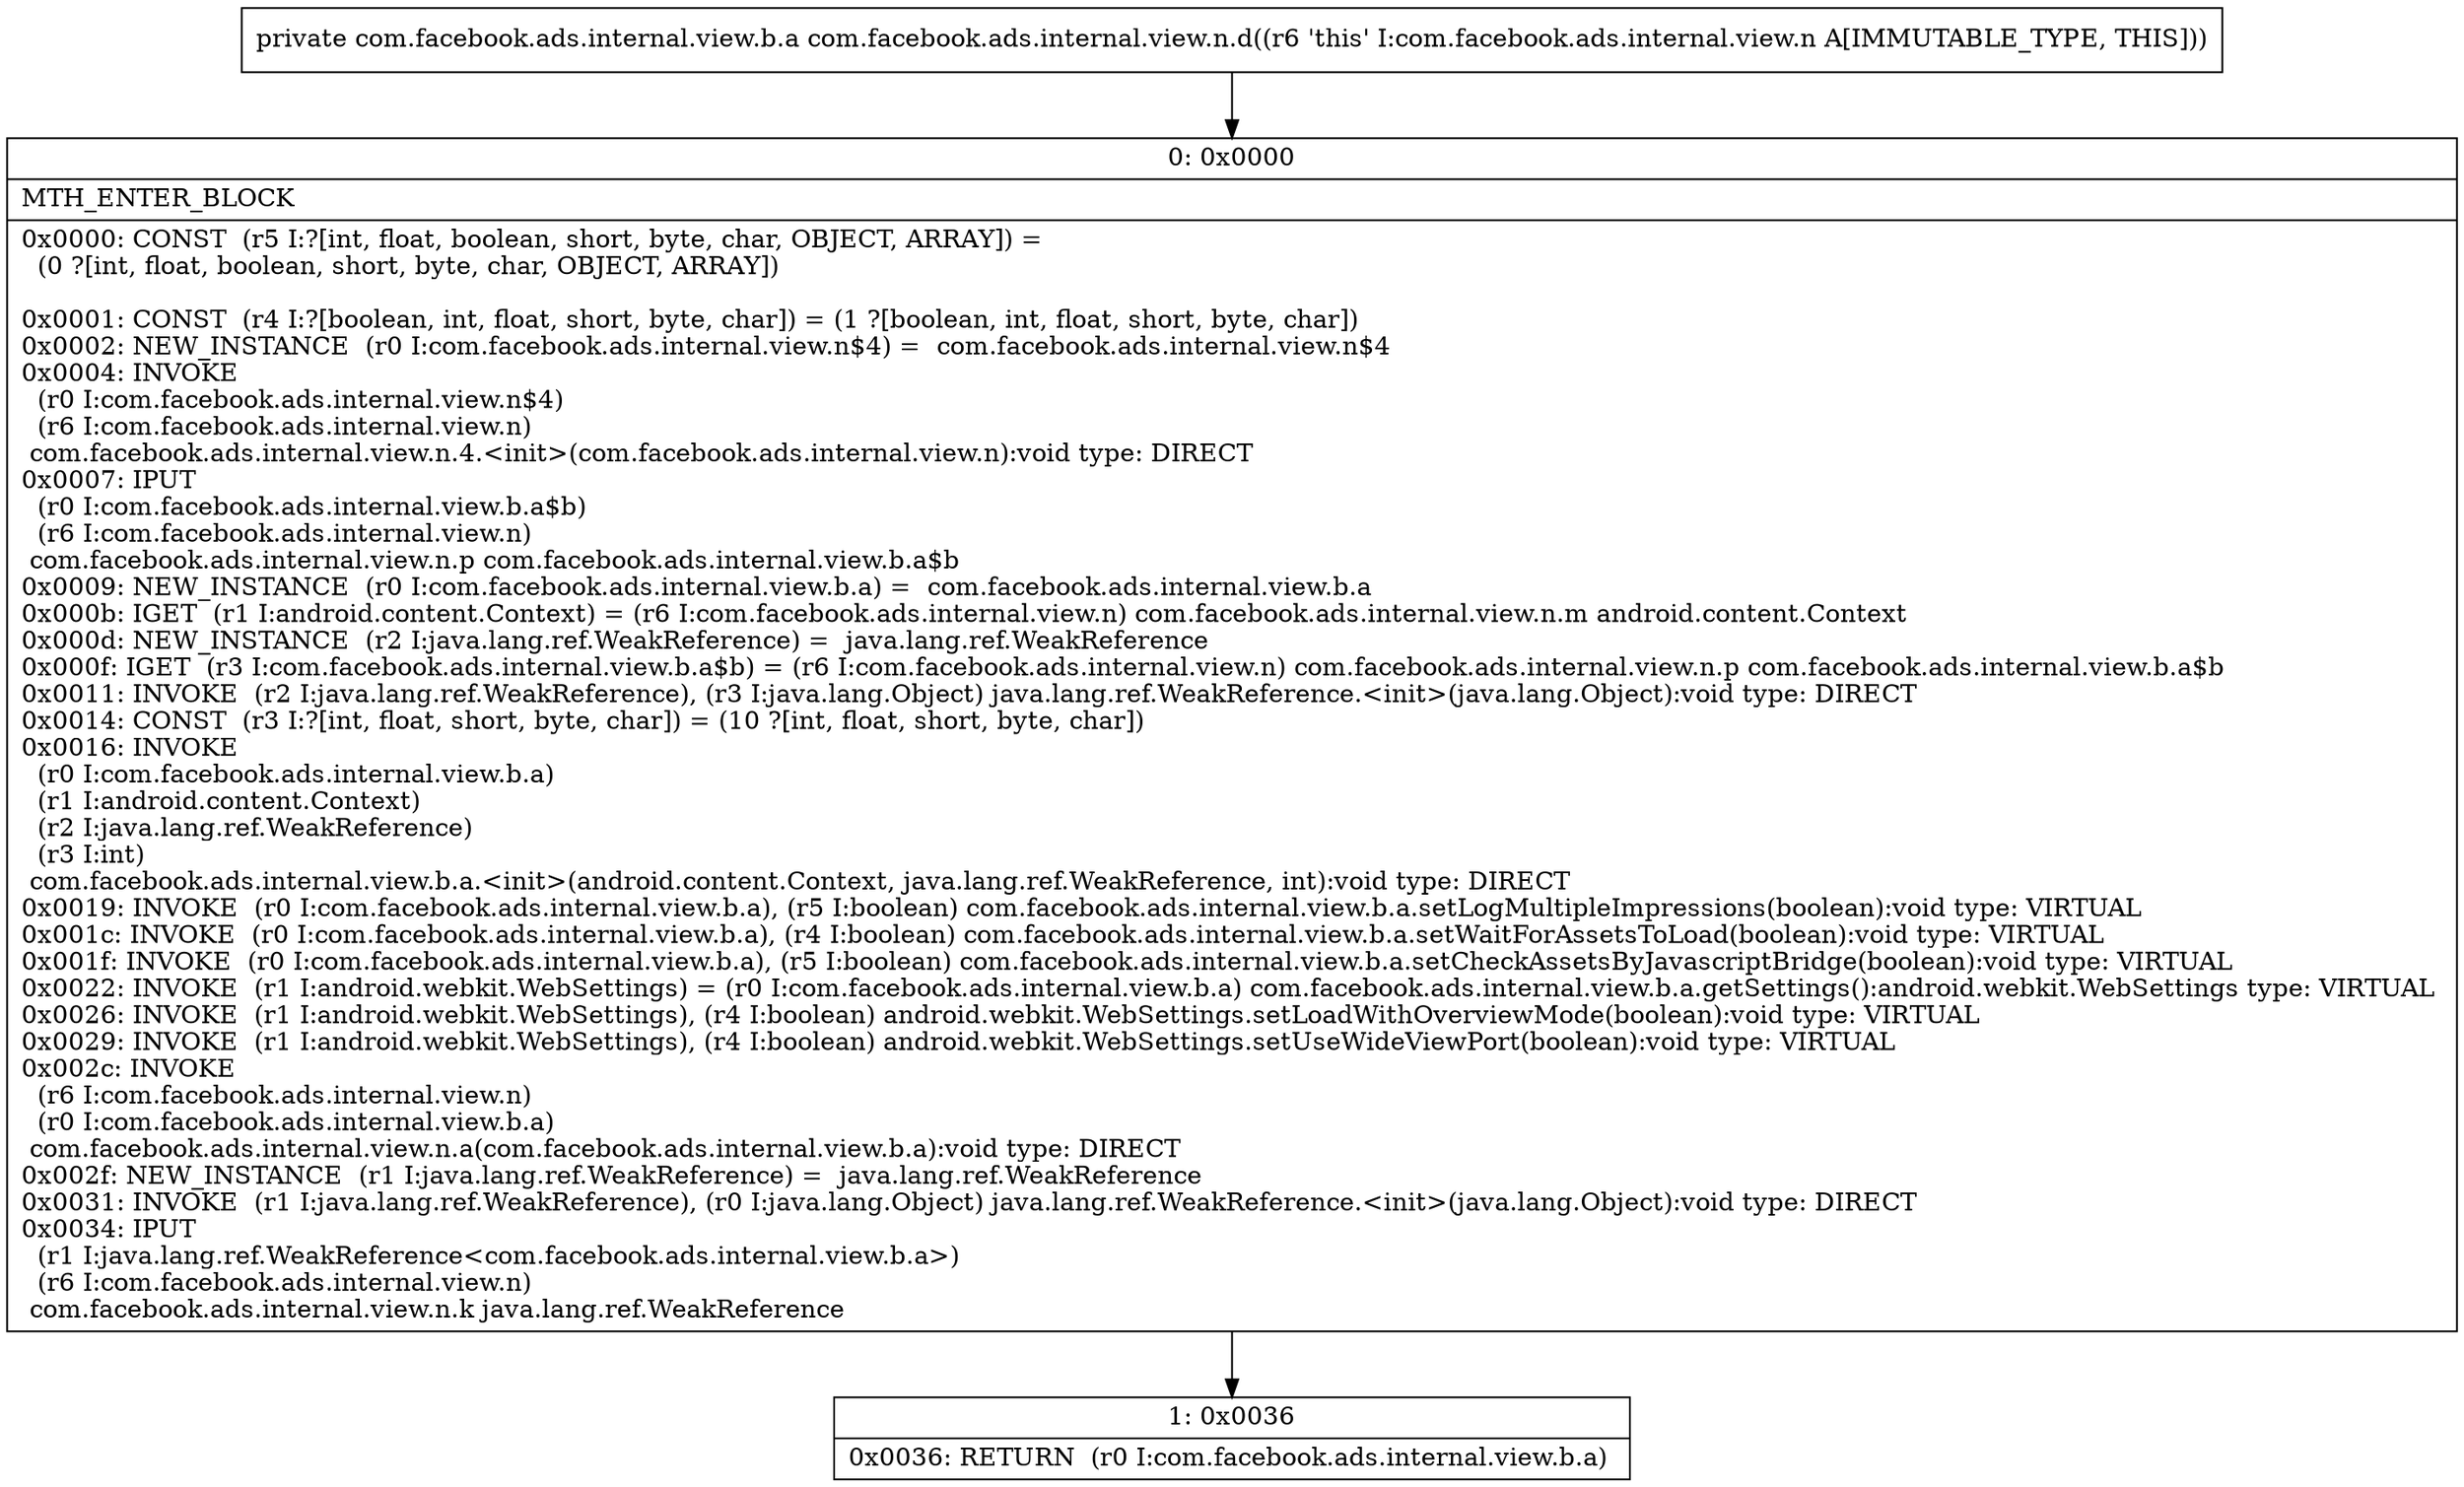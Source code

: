 digraph "CFG forcom.facebook.ads.internal.view.n.d()Lcom\/facebook\/ads\/internal\/view\/b\/a;" {
Node_0 [shape=record,label="{0\:\ 0x0000|MTH_ENTER_BLOCK\l|0x0000: CONST  (r5 I:?[int, float, boolean, short, byte, char, OBJECT, ARRAY]) = \l  (0 ?[int, float, boolean, short, byte, char, OBJECT, ARRAY])\l \l0x0001: CONST  (r4 I:?[boolean, int, float, short, byte, char]) = (1 ?[boolean, int, float, short, byte, char]) \l0x0002: NEW_INSTANCE  (r0 I:com.facebook.ads.internal.view.n$4) =  com.facebook.ads.internal.view.n$4 \l0x0004: INVOKE  \l  (r0 I:com.facebook.ads.internal.view.n$4)\l  (r6 I:com.facebook.ads.internal.view.n)\l com.facebook.ads.internal.view.n.4.\<init\>(com.facebook.ads.internal.view.n):void type: DIRECT \l0x0007: IPUT  \l  (r0 I:com.facebook.ads.internal.view.b.a$b)\l  (r6 I:com.facebook.ads.internal.view.n)\l com.facebook.ads.internal.view.n.p com.facebook.ads.internal.view.b.a$b \l0x0009: NEW_INSTANCE  (r0 I:com.facebook.ads.internal.view.b.a) =  com.facebook.ads.internal.view.b.a \l0x000b: IGET  (r1 I:android.content.Context) = (r6 I:com.facebook.ads.internal.view.n) com.facebook.ads.internal.view.n.m android.content.Context \l0x000d: NEW_INSTANCE  (r2 I:java.lang.ref.WeakReference) =  java.lang.ref.WeakReference \l0x000f: IGET  (r3 I:com.facebook.ads.internal.view.b.a$b) = (r6 I:com.facebook.ads.internal.view.n) com.facebook.ads.internal.view.n.p com.facebook.ads.internal.view.b.a$b \l0x0011: INVOKE  (r2 I:java.lang.ref.WeakReference), (r3 I:java.lang.Object) java.lang.ref.WeakReference.\<init\>(java.lang.Object):void type: DIRECT \l0x0014: CONST  (r3 I:?[int, float, short, byte, char]) = (10 ?[int, float, short, byte, char]) \l0x0016: INVOKE  \l  (r0 I:com.facebook.ads.internal.view.b.a)\l  (r1 I:android.content.Context)\l  (r2 I:java.lang.ref.WeakReference)\l  (r3 I:int)\l com.facebook.ads.internal.view.b.a.\<init\>(android.content.Context, java.lang.ref.WeakReference, int):void type: DIRECT \l0x0019: INVOKE  (r0 I:com.facebook.ads.internal.view.b.a), (r5 I:boolean) com.facebook.ads.internal.view.b.a.setLogMultipleImpressions(boolean):void type: VIRTUAL \l0x001c: INVOKE  (r0 I:com.facebook.ads.internal.view.b.a), (r4 I:boolean) com.facebook.ads.internal.view.b.a.setWaitForAssetsToLoad(boolean):void type: VIRTUAL \l0x001f: INVOKE  (r0 I:com.facebook.ads.internal.view.b.a), (r5 I:boolean) com.facebook.ads.internal.view.b.a.setCheckAssetsByJavascriptBridge(boolean):void type: VIRTUAL \l0x0022: INVOKE  (r1 I:android.webkit.WebSettings) = (r0 I:com.facebook.ads.internal.view.b.a) com.facebook.ads.internal.view.b.a.getSettings():android.webkit.WebSettings type: VIRTUAL \l0x0026: INVOKE  (r1 I:android.webkit.WebSettings), (r4 I:boolean) android.webkit.WebSettings.setLoadWithOverviewMode(boolean):void type: VIRTUAL \l0x0029: INVOKE  (r1 I:android.webkit.WebSettings), (r4 I:boolean) android.webkit.WebSettings.setUseWideViewPort(boolean):void type: VIRTUAL \l0x002c: INVOKE  \l  (r6 I:com.facebook.ads.internal.view.n)\l  (r0 I:com.facebook.ads.internal.view.b.a)\l com.facebook.ads.internal.view.n.a(com.facebook.ads.internal.view.b.a):void type: DIRECT \l0x002f: NEW_INSTANCE  (r1 I:java.lang.ref.WeakReference) =  java.lang.ref.WeakReference \l0x0031: INVOKE  (r1 I:java.lang.ref.WeakReference), (r0 I:java.lang.Object) java.lang.ref.WeakReference.\<init\>(java.lang.Object):void type: DIRECT \l0x0034: IPUT  \l  (r1 I:java.lang.ref.WeakReference\<com.facebook.ads.internal.view.b.a\>)\l  (r6 I:com.facebook.ads.internal.view.n)\l com.facebook.ads.internal.view.n.k java.lang.ref.WeakReference \l}"];
Node_1 [shape=record,label="{1\:\ 0x0036|0x0036: RETURN  (r0 I:com.facebook.ads.internal.view.b.a) \l}"];
MethodNode[shape=record,label="{private com.facebook.ads.internal.view.b.a com.facebook.ads.internal.view.n.d((r6 'this' I:com.facebook.ads.internal.view.n A[IMMUTABLE_TYPE, THIS])) }"];
MethodNode -> Node_0;
Node_0 -> Node_1;
}

